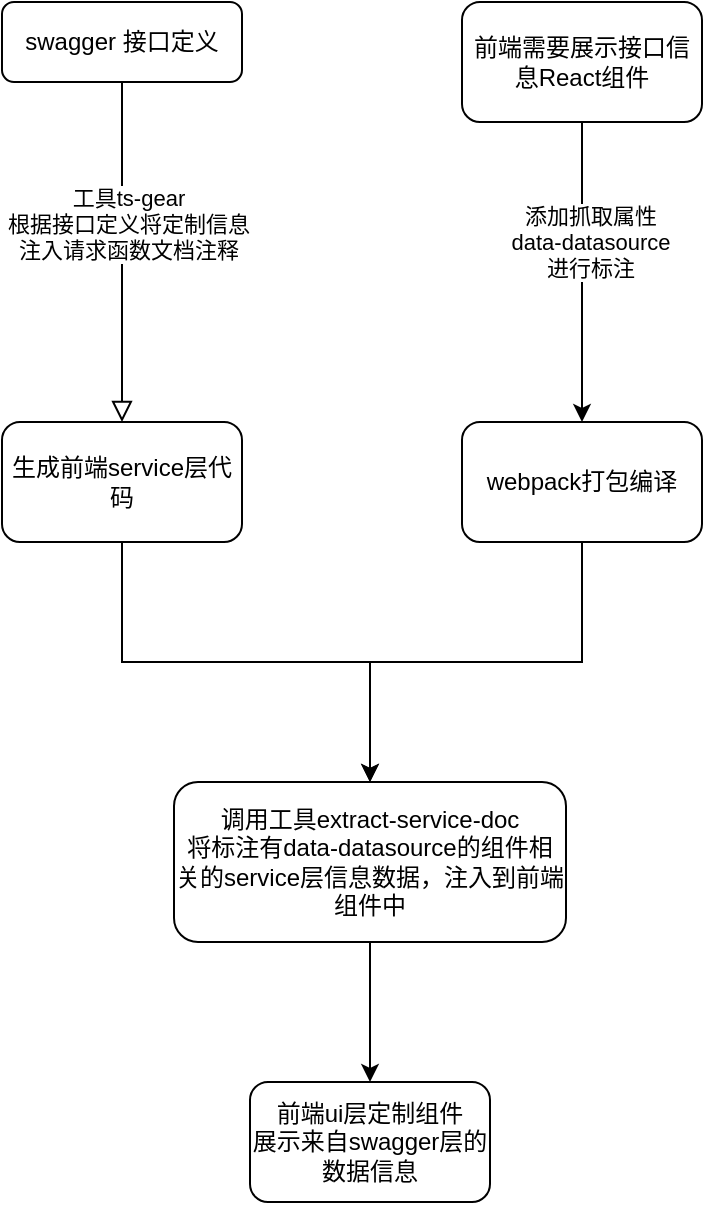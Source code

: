<mxfile version="17.4.0" type="github">
  <diagram id="C5RBs43oDa-KdzZeNtuy" name="Page-1">
    <mxGraphModel dx="1421" dy="798" grid="1" gridSize="10" guides="1" tooltips="1" connect="1" arrows="1" fold="1" page="1" pageScale="1" pageWidth="827" pageHeight="1169" math="0" shadow="0">
      <root>
        <mxCell id="WIyWlLk6GJQsqaUBKTNV-0" />
        <mxCell id="WIyWlLk6GJQsqaUBKTNV-1" parent="WIyWlLk6GJQsqaUBKTNV-0" />
        <mxCell id="WIyWlLk6GJQsqaUBKTNV-2" value="" style="rounded=0;html=1;jettySize=auto;orthogonalLoop=1;fontSize=11;endArrow=block;endFill=0;endSize=8;strokeWidth=1;shadow=0;labelBackgroundColor=none;edgeStyle=orthogonalEdgeStyle;entryX=0.5;entryY=0;entryDx=0;entryDy=0;" parent="WIyWlLk6GJQsqaUBKTNV-1" source="WIyWlLk6GJQsqaUBKTNV-3" target="I6_Xg3gt5-fiRwXa3cxr-1" edge="1">
          <mxGeometry relative="1" as="geometry">
            <mxPoint x="220" y="290" as="targetPoint" />
          </mxGeometry>
        </mxCell>
        <mxCell id="I6_Xg3gt5-fiRwXa3cxr-0" value="工具ts-gear&lt;br&gt;根据接口定义将定制信息&lt;br&gt;注入请求函数文档注释" style="edgeLabel;html=1;align=center;verticalAlign=middle;resizable=0;points=[];" vertex="1" connectable="0" parent="WIyWlLk6GJQsqaUBKTNV-2">
          <mxGeometry x="-0.165" y="3" relative="1" as="geometry">
            <mxPoint as="offset" />
          </mxGeometry>
        </mxCell>
        <mxCell id="WIyWlLk6GJQsqaUBKTNV-3" value="swagger 接口定义" style="rounded=1;whiteSpace=wrap;html=1;fontSize=12;glass=0;strokeWidth=1;shadow=0;" parent="WIyWlLk6GJQsqaUBKTNV-1" vertex="1">
          <mxGeometry x="160" y="80" width="120" height="40" as="geometry" />
        </mxCell>
        <mxCell id="I6_Xg3gt5-fiRwXa3cxr-10" style="edgeStyle=orthogonalEdgeStyle;rounded=0;orthogonalLoop=1;jettySize=auto;html=1;exitX=0.5;exitY=1;exitDx=0;exitDy=0;" edge="1" parent="WIyWlLk6GJQsqaUBKTNV-1" source="I6_Xg3gt5-fiRwXa3cxr-1" target="I6_Xg3gt5-fiRwXa3cxr-7">
          <mxGeometry relative="1" as="geometry" />
        </mxCell>
        <mxCell id="I6_Xg3gt5-fiRwXa3cxr-1" value="&lt;span&gt;生成前端service层代码&lt;/span&gt;" style="rounded=1;whiteSpace=wrap;html=1;" vertex="1" parent="WIyWlLk6GJQsqaUBKTNV-1">
          <mxGeometry x="160" y="290" width="120" height="60" as="geometry" />
        </mxCell>
        <mxCell id="I6_Xg3gt5-fiRwXa3cxr-3" style="edgeStyle=orthogonalEdgeStyle;rounded=0;orthogonalLoop=1;jettySize=auto;html=1;exitX=0.5;exitY=1;exitDx=0;exitDy=0;entryX=0.5;entryY=0;entryDx=0;entryDy=0;" edge="1" parent="WIyWlLk6GJQsqaUBKTNV-1" source="I6_Xg3gt5-fiRwXa3cxr-2" target="I6_Xg3gt5-fiRwXa3cxr-5">
          <mxGeometry relative="1" as="geometry">
            <mxPoint x="450" y="290" as="targetPoint" />
          </mxGeometry>
        </mxCell>
        <mxCell id="I6_Xg3gt5-fiRwXa3cxr-6" value="添加抓取属性&lt;br&gt;data-datasource&lt;br&gt;进行标注" style="edgeLabel;html=1;align=center;verticalAlign=middle;resizable=0;points=[];" vertex="1" connectable="0" parent="I6_Xg3gt5-fiRwXa3cxr-3">
          <mxGeometry x="-0.2" y="4" relative="1" as="geometry">
            <mxPoint as="offset" />
          </mxGeometry>
        </mxCell>
        <mxCell id="I6_Xg3gt5-fiRwXa3cxr-2" value="前端需要展示接口信息React组件" style="rounded=1;whiteSpace=wrap;html=1;" vertex="1" parent="WIyWlLk6GJQsqaUBKTNV-1">
          <mxGeometry x="390" y="80" width="120" height="60" as="geometry" />
        </mxCell>
        <mxCell id="I6_Xg3gt5-fiRwXa3cxr-8" value="" style="edgeStyle=orthogonalEdgeStyle;rounded=0;orthogonalLoop=1;jettySize=auto;html=1;" edge="1" parent="WIyWlLk6GJQsqaUBKTNV-1" source="I6_Xg3gt5-fiRwXa3cxr-5" target="I6_Xg3gt5-fiRwXa3cxr-7">
          <mxGeometry relative="1" as="geometry" />
        </mxCell>
        <mxCell id="I6_Xg3gt5-fiRwXa3cxr-5" value="webpack打包编译" style="rounded=1;whiteSpace=wrap;html=1;" vertex="1" parent="WIyWlLk6GJQsqaUBKTNV-1">
          <mxGeometry x="390" y="290" width="120" height="60" as="geometry" />
        </mxCell>
        <mxCell id="I6_Xg3gt5-fiRwXa3cxr-12" value="" style="edgeStyle=orthogonalEdgeStyle;rounded=0;orthogonalLoop=1;jettySize=auto;html=1;" edge="1" parent="WIyWlLk6GJQsqaUBKTNV-1" source="I6_Xg3gt5-fiRwXa3cxr-7" target="I6_Xg3gt5-fiRwXa3cxr-11">
          <mxGeometry relative="1" as="geometry" />
        </mxCell>
        <mxCell id="I6_Xg3gt5-fiRwXa3cxr-7" value="调用工具extract-service-doc&lt;br&gt;将标注有data-datasource的组件相关的service层信息数据，注入到前端组件中" style="rounded=1;whiteSpace=wrap;html=1;" vertex="1" parent="WIyWlLk6GJQsqaUBKTNV-1">
          <mxGeometry x="246" y="470" width="196" height="80" as="geometry" />
        </mxCell>
        <mxCell id="I6_Xg3gt5-fiRwXa3cxr-11" value="前端ui层定制组件&lt;br&gt;展示来自swagger层的数据信息" style="whiteSpace=wrap;html=1;rounded=1;" vertex="1" parent="WIyWlLk6GJQsqaUBKTNV-1">
          <mxGeometry x="284" y="620" width="120" height="60" as="geometry" />
        </mxCell>
      </root>
    </mxGraphModel>
  </diagram>
</mxfile>
